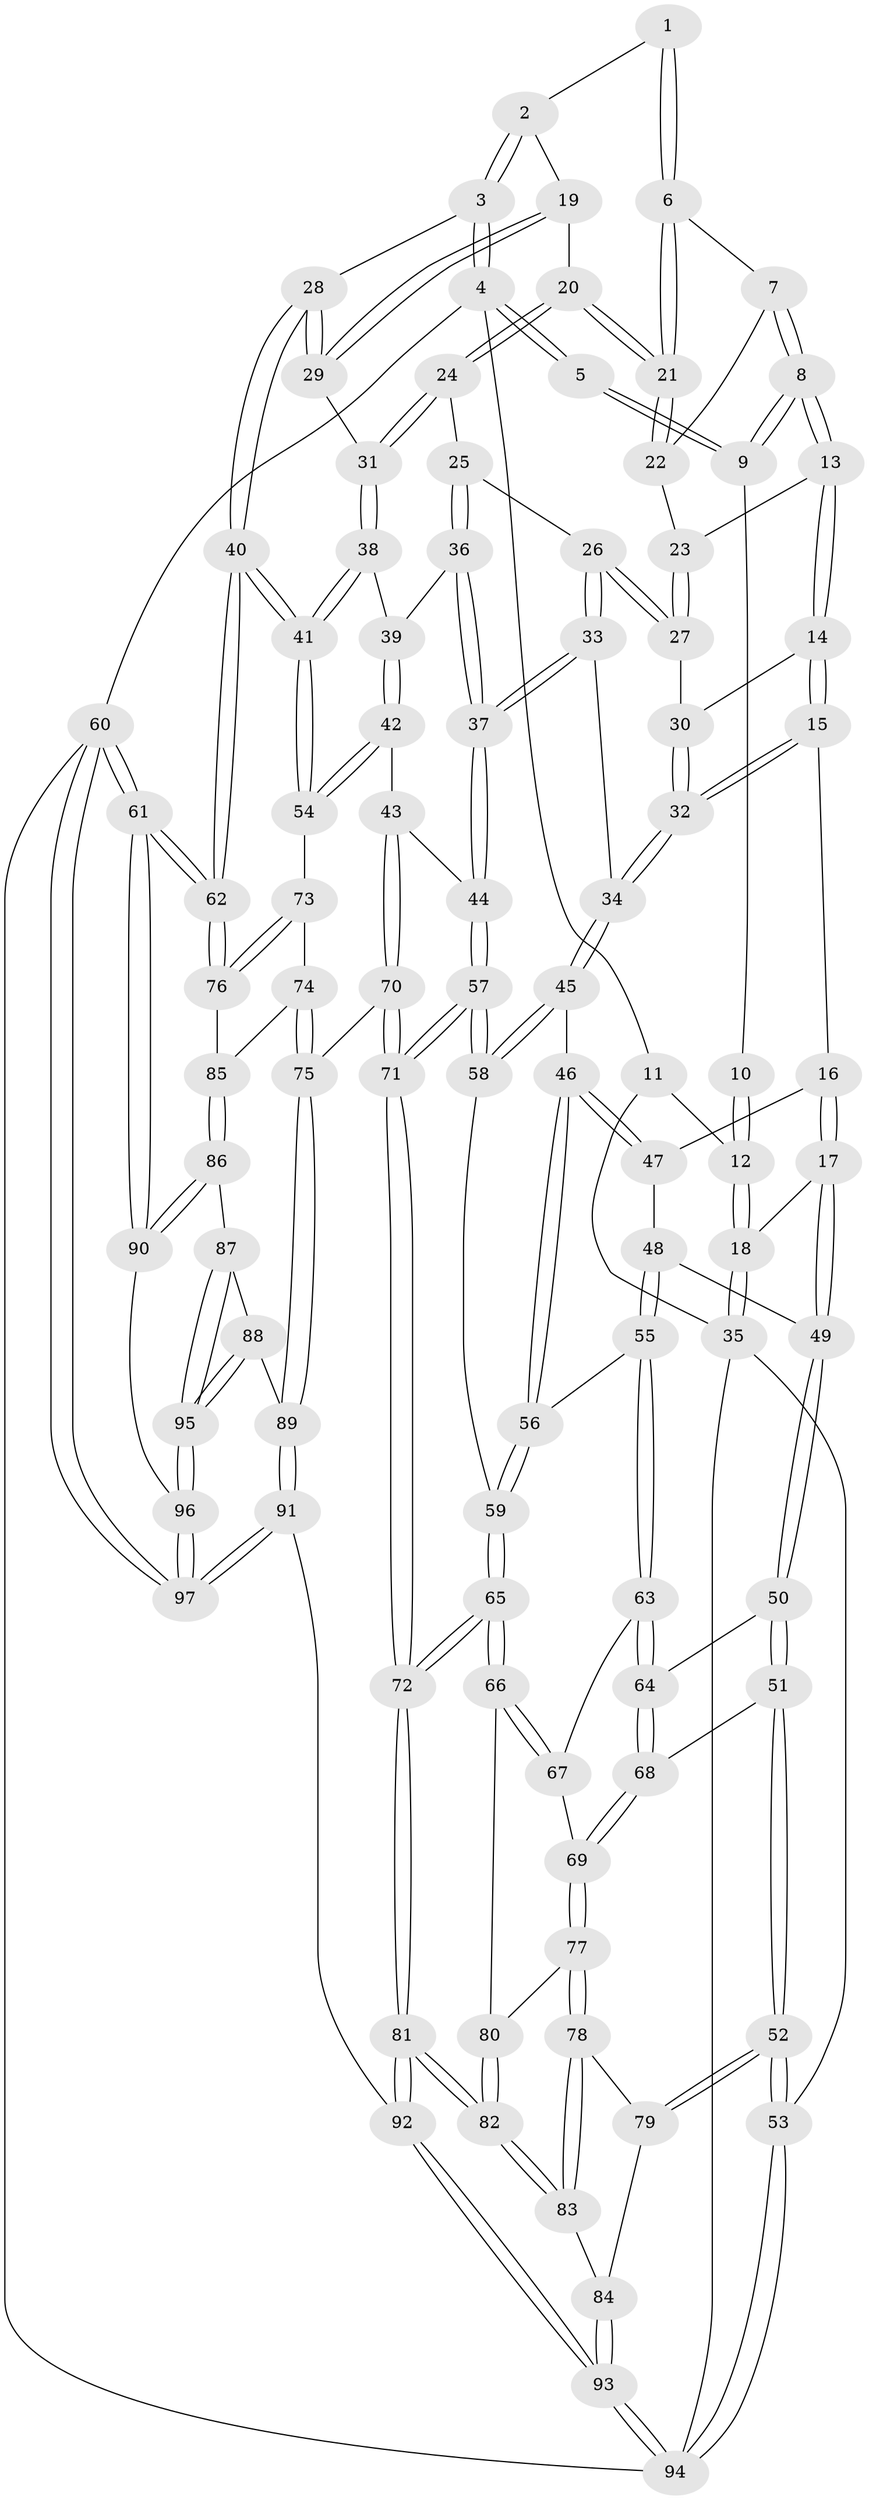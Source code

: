 // Generated by graph-tools (version 1.1) at 2025/27/03/09/25 03:27:10]
// undirected, 97 vertices, 239 edges
graph export_dot {
graph [start="1"]
  node [color=gray90,style=filled];
  1 [pos="+0.7557072884068702+0"];
  2 [pos="+0.9071167242354956+0.12349971897167314"];
  3 [pos="+1+0"];
  4 [pos="+1+0"];
  5 [pos="+0.7549032901865413+0"];
  6 [pos="+0.7101370567706522+0.11514753913486442"];
  7 [pos="+0.5205321671040753+0.07748831506551518"];
  8 [pos="+0.3939994588473571+0.03320720685622363"];
  9 [pos="+0.3831316977696745+0"];
  10 [pos="+0.3068316977501506+0"];
  11 [pos="+0.13718251488826297+0"];
  12 [pos="+0.04470250346100692+0.23112079643659353"];
  13 [pos="+0.3856651815134391+0.09975961296097224"];
  14 [pos="+0.36523533563827226+0.17204197511740138"];
  15 [pos="+0.17808336953335435+0.2989351867249639"];
  16 [pos="+0.1473406404076686+0.3126300077707916"];
  17 [pos="+0.10373073324601556+0.3162111491373663"];
  18 [pos="+0.021776822537773327+0.2866845630697225"];
  19 [pos="+0.8839432118037375+0.17173873256336117"];
  20 [pos="+0.7868917705511909+0.22205046510574097"];
  21 [pos="+0.7119790826716249+0.13022328643307726"];
  22 [pos="+0.6357985246666789+0.17188557120572828"];
  23 [pos="+0.6165566870065605+0.1879353647140961"];
  24 [pos="+0.7753958546816331+0.31099257812342124"];
  25 [pos="+0.7391855498362234+0.32970374532848945"];
  26 [pos="+0.6621563496345301+0.3347650120447896"];
  27 [pos="+0.5849991016737288+0.2763068059873152"];
  28 [pos="+1+0.34545883823288775"];
  29 [pos="+1+0.31680569264863817"];
  30 [pos="+0.4624101915244157+0.27867614579943123"];
  31 [pos="+0.8333090491765245+0.35433951547682224"];
  32 [pos="+0.47337450347856325+0.46504959655630496"];
  33 [pos="+0.550666770333736+0.48129585974616135"];
  34 [pos="+0.475367173595514+0.4710599359538254"];
  35 [pos="+0+0.2791345582205772"];
  36 [pos="+0.7210897149957851+0.4358829663401152"];
  37 [pos="+0.640753608809628+0.5569459614923574"];
  38 [pos="+0.8602662112866565+0.4689272821208615"];
  39 [pos="+0.7796174667595773+0.4939385539128443"];
  40 [pos="+1+0.7224898166775482"];
  41 [pos="+1+0.6564132215746815"];
  42 [pos="+0.6878199888350368+0.5989468114334967"];
  43 [pos="+0.6597902334010911+0.5842764343240784"];
  44 [pos="+0.6499379217926498+0.5731476716629688"];
  45 [pos="+0.4738130019231803+0.47275076850114406"];
  46 [pos="+0.38599763924594327+0.5110407415360347"];
  47 [pos="+0.21644671484791597+0.3981404072344884"];
  48 [pos="+0.27053482733849465+0.5457793363288246"];
  49 [pos="+0.1261226659619975+0.556184831275417"];
  50 [pos="+0.12608327255403018+0.5564195667557396"];
  51 [pos="+0.06217492663914173+0.6276069988763113"];
  52 [pos="+0+0.7468650203541377"];
  53 [pos="+0+0.7554160901798437"];
  54 [pos="+0.7014350016601851+0.612172032719386"];
  55 [pos="+0.3080090195626681+0.5778004946623934"];
  56 [pos="+0.33021166668447066+0.5749330007452951"];
  57 [pos="+0.4730496040712351+0.6618875262983429"];
  58 [pos="+0.4685861864289921+0.6490472262171907"];
  59 [pos="+0.3494474402243168+0.6077415297330157"];
  60 [pos="+1+1"];
  61 [pos="+1+0.8528195608772"];
  62 [pos="+1+0.8296182043016334"];
  63 [pos="+0.28618097272236914+0.6004178458900061"];
  64 [pos="+0.18942385621165697+0.6154679435857207"];
  65 [pos="+0.3655876507283163+0.7673235410955056"];
  66 [pos="+0.33371997921977326+0.7637983474658341"];
  67 [pos="+0.28432482955823507+0.6089189936764717"];
  68 [pos="+0.2059207764697457+0.7303350928666864"];
  69 [pos="+0.217845739365155+0.7537949861834158"];
  70 [pos="+0.4946974169167806+0.8018176068925353"];
  71 [pos="+0.47241865319807674+0.80300465551526"];
  72 [pos="+0.4565688100793234+0.812284975192142"];
  73 [pos="+0.6947147252600738+0.7340255843494423"];
  74 [pos="+0.6292213779586363+0.8233269199413563"];
  75 [pos="+0.6081286331391051+0.8290003091995034"];
  76 [pos="+0.8842635296714463+0.7978066154063084"];
  77 [pos="+0.22012649339065737+0.7646115767937982"];
  78 [pos="+0.212599615793625+0.7696325814149023"];
  79 [pos="+0.0029976115735971948+0.7813400678326918"];
  80 [pos="+0.2203401348000853+0.7646638219976892"];
  81 [pos="+0.37636640980309094+1"];
  82 [pos="+0.3220616978475202+1"];
  83 [pos="+0.17032191023925483+0.89652830901382"];
  84 [pos="+0.13694667906035426+0.9102821288871988"];
  85 [pos="+0.6626735703917325+0.8381338802711805"];
  86 [pos="+0.7409837886654438+0.911075659768854"];
  87 [pos="+0.732626668483374+0.9280733733603661"];
  88 [pos="+0.6762981920378843+0.9515442741735194"];
  89 [pos="+0.6292484123506643+0.9639022551863821"];
  90 [pos="+0.8654039732886897+0.8982744233508821"];
  91 [pos="+0.5779797793277959+1"];
  92 [pos="+0.38241372310025473+1"];
  93 [pos="+0+1"];
  94 [pos="+0+1"];
  95 [pos="+0.7304504582388274+0.9937521554230793"];
  96 [pos="+0.7306792831100559+0.9984361682428421"];
  97 [pos="+0.7109181471990975+1"];
  1 -- 2;
  1 -- 6;
  1 -- 6;
  2 -- 3;
  2 -- 3;
  2 -- 19;
  3 -- 4;
  3 -- 4;
  3 -- 28;
  4 -- 5;
  4 -- 5;
  4 -- 11;
  4 -- 60;
  5 -- 9;
  5 -- 9;
  6 -- 7;
  6 -- 21;
  6 -- 21;
  7 -- 8;
  7 -- 8;
  7 -- 22;
  8 -- 9;
  8 -- 9;
  8 -- 13;
  8 -- 13;
  9 -- 10;
  10 -- 12;
  10 -- 12;
  11 -- 12;
  11 -- 35;
  12 -- 18;
  12 -- 18;
  13 -- 14;
  13 -- 14;
  13 -- 23;
  14 -- 15;
  14 -- 15;
  14 -- 30;
  15 -- 16;
  15 -- 32;
  15 -- 32;
  16 -- 17;
  16 -- 17;
  16 -- 47;
  17 -- 18;
  17 -- 49;
  17 -- 49;
  18 -- 35;
  18 -- 35;
  19 -- 20;
  19 -- 29;
  19 -- 29;
  20 -- 21;
  20 -- 21;
  20 -- 24;
  20 -- 24;
  21 -- 22;
  21 -- 22;
  22 -- 23;
  23 -- 27;
  23 -- 27;
  24 -- 25;
  24 -- 31;
  24 -- 31;
  25 -- 26;
  25 -- 36;
  25 -- 36;
  26 -- 27;
  26 -- 27;
  26 -- 33;
  26 -- 33;
  27 -- 30;
  28 -- 29;
  28 -- 29;
  28 -- 40;
  28 -- 40;
  29 -- 31;
  30 -- 32;
  30 -- 32;
  31 -- 38;
  31 -- 38;
  32 -- 34;
  32 -- 34;
  33 -- 34;
  33 -- 37;
  33 -- 37;
  34 -- 45;
  34 -- 45;
  35 -- 53;
  35 -- 94;
  36 -- 37;
  36 -- 37;
  36 -- 39;
  37 -- 44;
  37 -- 44;
  38 -- 39;
  38 -- 41;
  38 -- 41;
  39 -- 42;
  39 -- 42;
  40 -- 41;
  40 -- 41;
  40 -- 62;
  40 -- 62;
  41 -- 54;
  41 -- 54;
  42 -- 43;
  42 -- 54;
  42 -- 54;
  43 -- 44;
  43 -- 70;
  43 -- 70;
  44 -- 57;
  44 -- 57;
  45 -- 46;
  45 -- 58;
  45 -- 58;
  46 -- 47;
  46 -- 47;
  46 -- 56;
  46 -- 56;
  47 -- 48;
  48 -- 49;
  48 -- 55;
  48 -- 55;
  49 -- 50;
  49 -- 50;
  50 -- 51;
  50 -- 51;
  50 -- 64;
  51 -- 52;
  51 -- 52;
  51 -- 68;
  52 -- 53;
  52 -- 53;
  52 -- 79;
  52 -- 79;
  53 -- 94;
  53 -- 94;
  54 -- 73;
  55 -- 56;
  55 -- 63;
  55 -- 63;
  56 -- 59;
  56 -- 59;
  57 -- 58;
  57 -- 58;
  57 -- 71;
  57 -- 71;
  58 -- 59;
  59 -- 65;
  59 -- 65;
  60 -- 61;
  60 -- 61;
  60 -- 97;
  60 -- 97;
  60 -- 94;
  61 -- 62;
  61 -- 62;
  61 -- 90;
  61 -- 90;
  62 -- 76;
  62 -- 76;
  63 -- 64;
  63 -- 64;
  63 -- 67;
  64 -- 68;
  64 -- 68;
  65 -- 66;
  65 -- 66;
  65 -- 72;
  65 -- 72;
  66 -- 67;
  66 -- 67;
  66 -- 80;
  67 -- 69;
  68 -- 69;
  68 -- 69;
  69 -- 77;
  69 -- 77;
  70 -- 71;
  70 -- 71;
  70 -- 75;
  71 -- 72;
  71 -- 72;
  72 -- 81;
  72 -- 81;
  73 -- 74;
  73 -- 76;
  73 -- 76;
  74 -- 75;
  74 -- 75;
  74 -- 85;
  75 -- 89;
  75 -- 89;
  76 -- 85;
  77 -- 78;
  77 -- 78;
  77 -- 80;
  78 -- 79;
  78 -- 83;
  78 -- 83;
  79 -- 84;
  80 -- 82;
  80 -- 82;
  81 -- 82;
  81 -- 82;
  81 -- 92;
  81 -- 92;
  82 -- 83;
  82 -- 83;
  83 -- 84;
  84 -- 93;
  84 -- 93;
  85 -- 86;
  85 -- 86;
  86 -- 87;
  86 -- 90;
  86 -- 90;
  87 -- 88;
  87 -- 95;
  87 -- 95;
  88 -- 89;
  88 -- 95;
  88 -- 95;
  89 -- 91;
  89 -- 91;
  90 -- 96;
  91 -- 92;
  91 -- 97;
  91 -- 97;
  92 -- 93;
  92 -- 93;
  93 -- 94;
  93 -- 94;
  95 -- 96;
  95 -- 96;
  96 -- 97;
  96 -- 97;
}

